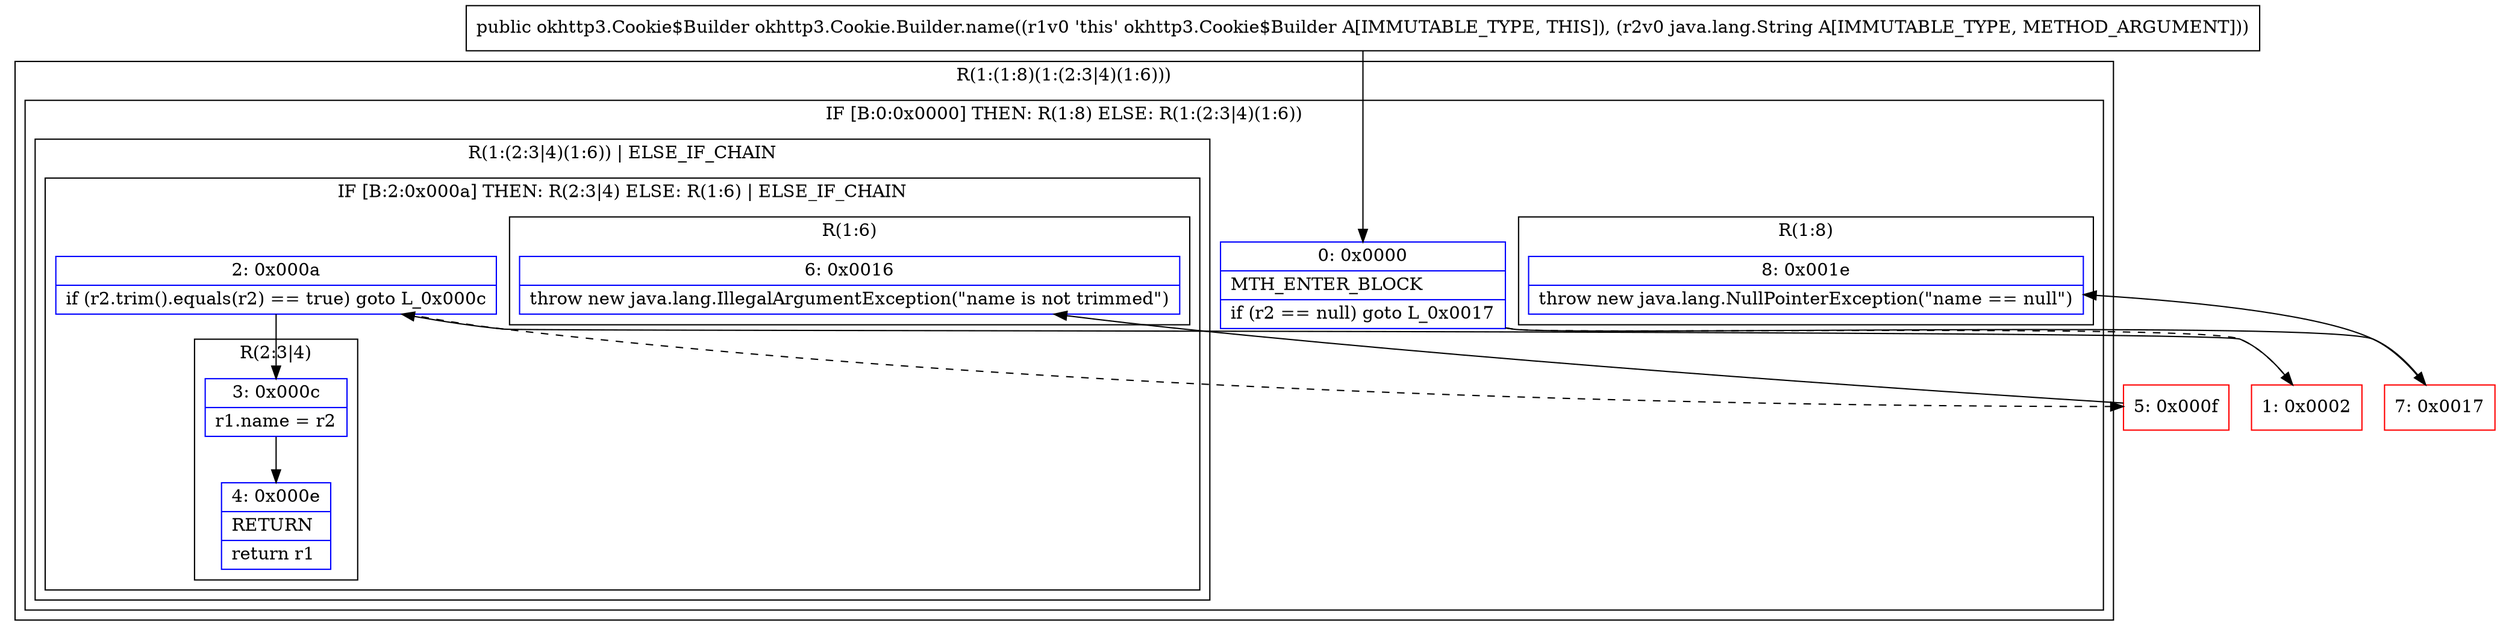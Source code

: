 digraph "CFG forokhttp3.Cookie.Builder.name(Ljava\/lang\/String;)Lokhttp3\/Cookie$Builder;" {
subgraph cluster_Region_1018460915 {
label = "R(1:(1:8)(1:(2:3|4)(1:6)))";
node [shape=record,color=blue];
subgraph cluster_IfRegion_1020605246 {
label = "IF [B:0:0x0000] THEN: R(1:8) ELSE: R(1:(2:3|4)(1:6))";
node [shape=record,color=blue];
Node_0 [shape=record,label="{0\:\ 0x0000|MTH_ENTER_BLOCK\l|if (r2 == null) goto L_0x0017\l}"];
subgraph cluster_Region_1402050540 {
label = "R(1:8)";
node [shape=record,color=blue];
Node_8 [shape=record,label="{8\:\ 0x001e|throw new java.lang.NullPointerException(\"name == null\")\l}"];
}
subgraph cluster_Region_539001914 {
label = "R(1:(2:3|4)(1:6)) | ELSE_IF_CHAIN\l";
node [shape=record,color=blue];
subgraph cluster_IfRegion_1062998319 {
label = "IF [B:2:0x000a] THEN: R(2:3|4) ELSE: R(1:6) | ELSE_IF_CHAIN\l";
node [shape=record,color=blue];
Node_2 [shape=record,label="{2\:\ 0x000a|if (r2.trim().equals(r2) == true) goto L_0x000c\l}"];
subgraph cluster_Region_713394489 {
label = "R(2:3|4)";
node [shape=record,color=blue];
Node_3 [shape=record,label="{3\:\ 0x000c|r1.name = r2\l}"];
Node_4 [shape=record,label="{4\:\ 0x000e|RETURN\l|return r1\l}"];
}
subgraph cluster_Region_1978946930 {
label = "R(1:6)";
node [shape=record,color=blue];
Node_6 [shape=record,label="{6\:\ 0x0016|throw new java.lang.IllegalArgumentException(\"name is not trimmed\")\l}"];
}
}
}
}
}
Node_1 [shape=record,color=red,label="{1\:\ 0x0002}"];
Node_5 [shape=record,color=red,label="{5\:\ 0x000f}"];
Node_7 [shape=record,color=red,label="{7\:\ 0x0017}"];
MethodNode[shape=record,label="{public okhttp3.Cookie$Builder okhttp3.Cookie.Builder.name((r1v0 'this' okhttp3.Cookie$Builder A[IMMUTABLE_TYPE, THIS]), (r2v0 java.lang.String A[IMMUTABLE_TYPE, METHOD_ARGUMENT])) }"];
MethodNode -> Node_0;
Node_0 -> Node_1[style=dashed];
Node_0 -> Node_7;
Node_2 -> Node_3;
Node_2 -> Node_5[style=dashed];
Node_3 -> Node_4;
Node_1 -> Node_2;
Node_5 -> Node_6;
Node_7 -> Node_8;
}

